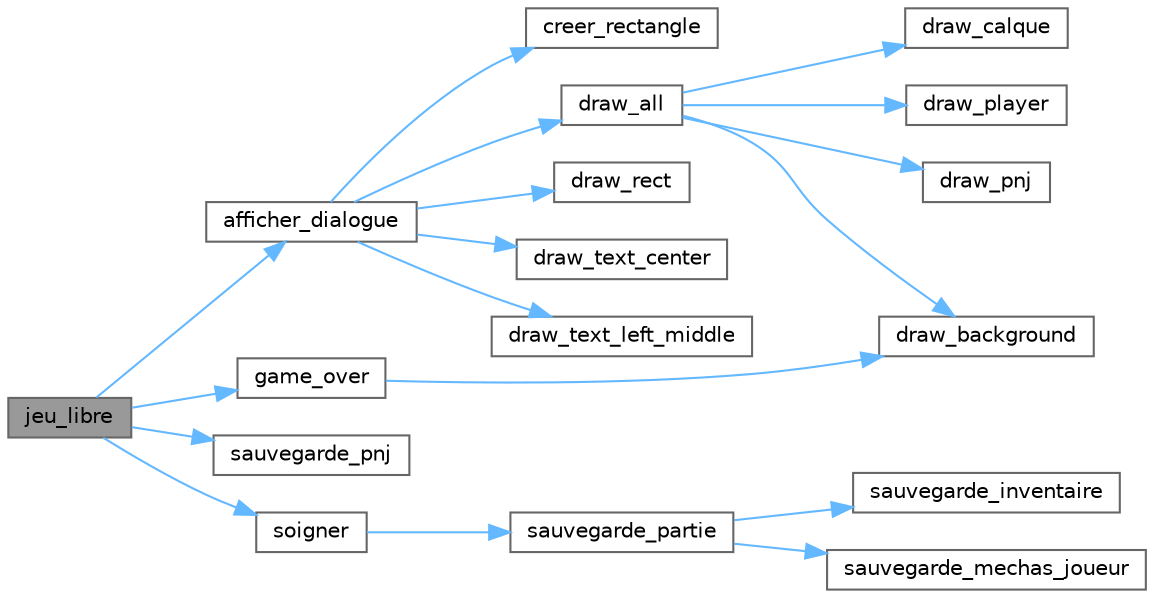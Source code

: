 digraph "jeu_libre"
{
 // LATEX_PDF_SIZE
  bgcolor="transparent";
  edge [fontname=Helvetica,fontsize=10,labelfontname=Helvetica,labelfontsize=10];
  node [fontname=Helvetica,fontsize=10,shape=box,height=0.2,width=0.4];
  rankdir="LR";
  Node1 [id="Node000001",label="jeu_libre",height=0.2,width=0.4,color="gray40", fillcolor="grey60", style="filled", fontcolor="black",tooltip="Gère l'interaction avec le PNJ \"Vin Gazole\" en mode jeu libre, permettant soins et dialogues répétés."];
  Node1 -> Node2 [id="edge1_Node000001_Node000002",color="steelblue1",style="solid",tooltip=" "];
  Node2 [id="Node000002",label="afficher_dialogue",height=0.2,width=0.4,color="grey40", fillcolor="white", style="filled",URL="$affichage_8c.html#a265b0bc1ac18afe4fdf6233323561dd1",tooltip="Affiche un dialogue interactif à l'écran, lettre par lettre, avec gestion des choix utilisateur."];
  Node2 -> Node3 [id="edge2_Node000002_Node000003",color="steelblue1",style="solid",tooltip=" "];
  Node3 [id="Node000003",label="creer_rectangle",height=0.2,width=0.4,color="grey40", fillcolor="white", style="filled",URL="$affichage_8c.html#a7290dad76779d8dd7f48366a16812be8",tooltip="Initialise un rectangle avec ses dimensions, sa couleur et un texte optionnel."];
  Node2 -> Node4 [id="edge3_Node000002_Node000004",color="steelblue1",style="solid",tooltip=" "];
  Node4 [id="Node000004",label="draw_all",height=0.2,width=0.4,color="grey40", fillcolor="white", style="filled",URL="$affichage_8c.html#a16a8360b65479c7343b03f418ed56939",tooltip="Gère et affiche tous les éléments visuels principaux du jeu."];
  Node4 -> Node5 [id="edge4_Node000004_Node000005",color="steelblue1",style="solid",tooltip=" "];
  Node5 [id="Node000005",label="draw_background",height=0.2,width=0.4,color="grey40", fillcolor="white", style="filled",URL="$affichage_8c.html#a3d385ca0396c4c2b3001371505a410e4",tooltip="Affiche l'arrière-plan (background) actuel du jeu."];
  Node4 -> Node6 [id="edge5_Node000004_Node000006",color="steelblue1",style="solid",tooltip=" "];
  Node6 [id="Node000006",label="draw_calque",height=0.2,width=0.4,color="grey40", fillcolor="white", style="filled",URL="$affichage_8c.html#a78d50882c5d889e15ca86ddba5aa62bd",tooltip="Affiche le calque (overlay) actuel du jeu."];
  Node4 -> Node7 [id="edge6_Node000004_Node000007",color="steelblue1",style="solid",tooltip=" "];
  Node7 [id="Node000007",label="draw_player",height=0.2,width=0.4,color="grey40", fillcolor="white", style="filled",URL="$affichage_8c.html#ab476829218385851d4e69263f07e488b",tooltip="Dessine le joueur à l'écran en fonction de sa direction et de son mouvement."];
  Node4 -> Node8 [id="edge7_Node000004_Node000008",color="steelblue1",style="solid",tooltip=" "];
  Node8 [id="Node000008",label="draw_pnj",height=0.2,width=0.4,color="grey40", fillcolor="white", style="filled",URL="$affichage_8c.html#a81ed48c2407a1c13ac5884e0f162aaa7",tooltip="Dessine un PNJ à l'écran en fonction de son identité et de son orientation."];
  Node2 -> Node9 [id="edge8_Node000002_Node000009",color="steelblue1",style="solid",tooltip=" "];
  Node9 [id="Node000009",label="draw_rect",height=0.2,width=0.4,color="grey40", fillcolor="white", style="filled",URL="$affichage_8c.html#ab542b24175a0231f8530346fc8ab790f",tooltip="Dessine un rectangle coloré et son texte associé si présent."];
  Node2 -> Node10 [id="edge9_Node000002_Node000010",color="steelblue1",style="solid",tooltip=" "];
  Node10 [id="Node000010",label="draw_text_center",height=0.2,width=0.4,color="grey40", fillcolor="white", style="filled",URL="$affichage_8c.html#a390da1c2cd15fd5355de26bd34b3d3dc",tooltip="Dessine du texte centré dans un rectangle, ligne par ligne si nécessaire."];
  Node2 -> Node11 [id="edge10_Node000002_Node000011",color="steelblue1",style="solid",tooltip=" "];
  Node11 [id="Node000011",label="draw_text_left_middle",height=0.2,width=0.4,color="grey40", fillcolor="white", style="filled",URL="$affichage_8c.html#ab54c358911a2ed823f20797846583531",tooltip="Dessine un texte centré verticalement et aligné à gauche dans un rectangle."];
  Node1 -> Node12 [id="edge11_Node000001_Node000012",color="steelblue1",style="solid",tooltip=" "];
  Node12 [id="Node000012",label="game_over",height=0.2,width=0.4,color="grey40", fillcolor="white", style="filled",URL="$affichage_8c.html#abd6001ed54f2062b95bb92ceef20e74a",tooltip="Gère l'écran de fin de partie et réinitialise le joueur."];
  Node12 -> Node5 [id="edge12_Node000012_Node000005",color="steelblue1",style="solid",tooltip=" "];
  Node1 -> Node13 [id="edge13_Node000001_Node000013",color="steelblue1",style="solid",tooltip=" "];
  Node13 [id="Node000013",label="sauvegarde_pnj",height=0.2,width=0.4,color="grey40", fillcolor="white", style="filled",URL="$sauv_8c.html#ab1da7937b8e445add82b83c23950cc74",tooltip="Sauvegarde ou met à jour les données d'un PNJ spécifique pour un joueur dans un fichier CSV personnal..."];
  Node1 -> Node14 [id="edge14_Node000001_Node000014",color="steelblue1",style="solid",tooltip=" "];
  Node14 [id="Node000014",label="soigner",height=0.2,width=0.4,color="grey40", fillcolor="white", style="filled",URL="$pointDePassage_8c.html#a50a0f93f053f249f00e5d18196a34d8a",tooltip="Restaure entièrement la santé et les objets du joueur et sauvegarde la partie."];
  Node14 -> Node15 [id="edge15_Node000014_Node000015",color="steelblue1",style="solid",tooltip=" "];
  Node15 [id="Node000015",label="sauvegarde_partie",height=0.2,width=0.4,color="grey40", fillcolor="white", style="filled",URL="$sauv_8c.html#a68cba593cfe77461f153f38b2a08a374",tooltip="Sauvegarde l'état global d'une partie d'un joueur dans plusieurs fichiers CSV."];
  Node15 -> Node16 [id="edge16_Node000015_Node000016",color="steelblue1",style="solid",tooltip=" "];
  Node16 [id="Node000016",label="sauvegarde_inventaire",height=0.2,width=0.4,color="grey40", fillcolor="white", style="filled",URL="$sauv_8c.html#ab8195ddd8dbc45661b6c79de94f968e7",tooltip="Sauvegarde les données de l'inventaire d'un joueur (ou PNJ) dans un fichier CSV."];
  Node15 -> Node17 [id="edge17_Node000015_Node000017",color="steelblue1",style="solid",tooltip=" "];
  Node17 [id="Node000017",label="sauvegarde_mechas_joueur",height=0.2,width=0.4,color="grey40", fillcolor="white", style="filled",URL="$sauv_8c.html#a48e80e16d5df5b56d2279ae7c965bb71",tooltip="Sauvegarde l'équipe de Mechas d'un joueur dans un fichier CSV."];
}
